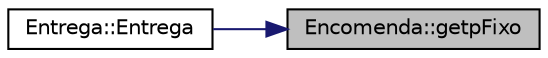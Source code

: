 digraph "Encomenda::getpFixo"
{
 // LATEX_PDF_SIZE
  edge [fontname="Helvetica",fontsize="10",labelfontname="Helvetica",labelfontsize="10"];
  node [fontname="Helvetica",fontsize="10",shape=record];
  rankdir="RL";
  Node1 [label="Encomenda::getpFixo",height=0.2,width=0.4,color="black", fillcolor="grey75", style="filled", fontcolor="black",tooltip="Getter do preco fixo."];
  Node1 -> Node2 [dir="back",color="midnightblue",fontsize="10",style="solid",fontname="Helvetica"];
  Node2 [label="Entrega::Entrega",height=0.2,width=0.4,color="black", fillcolor="white", style="filled",URL="$class_entrega.html#a1e448fc2adc6c802079f7c2a9396387b",tooltip="Construtor da classe entrega."];
}
